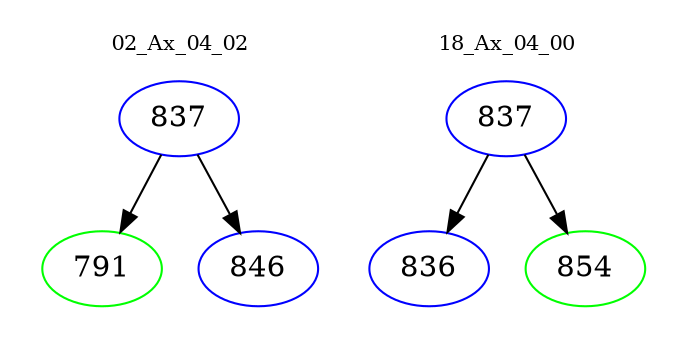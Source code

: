 digraph{
subgraph cluster_0 {
color = white
label = "02_Ax_04_02";
fontsize=10;
T0_837 [label="837", color="blue"]
T0_837 -> T0_791 [color="black"]
T0_791 [label="791", color="green"]
T0_837 -> T0_846 [color="black"]
T0_846 [label="846", color="blue"]
}
subgraph cluster_1 {
color = white
label = "18_Ax_04_00";
fontsize=10;
T1_837 [label="837", color="blue"]
T1_837 -> T1_836 [color="black"]
T1_836 [label="836", color="blue"]
T1_837 -> T1_854 [color="black"]
T1_854 [label="854", color="green"]
}
}
